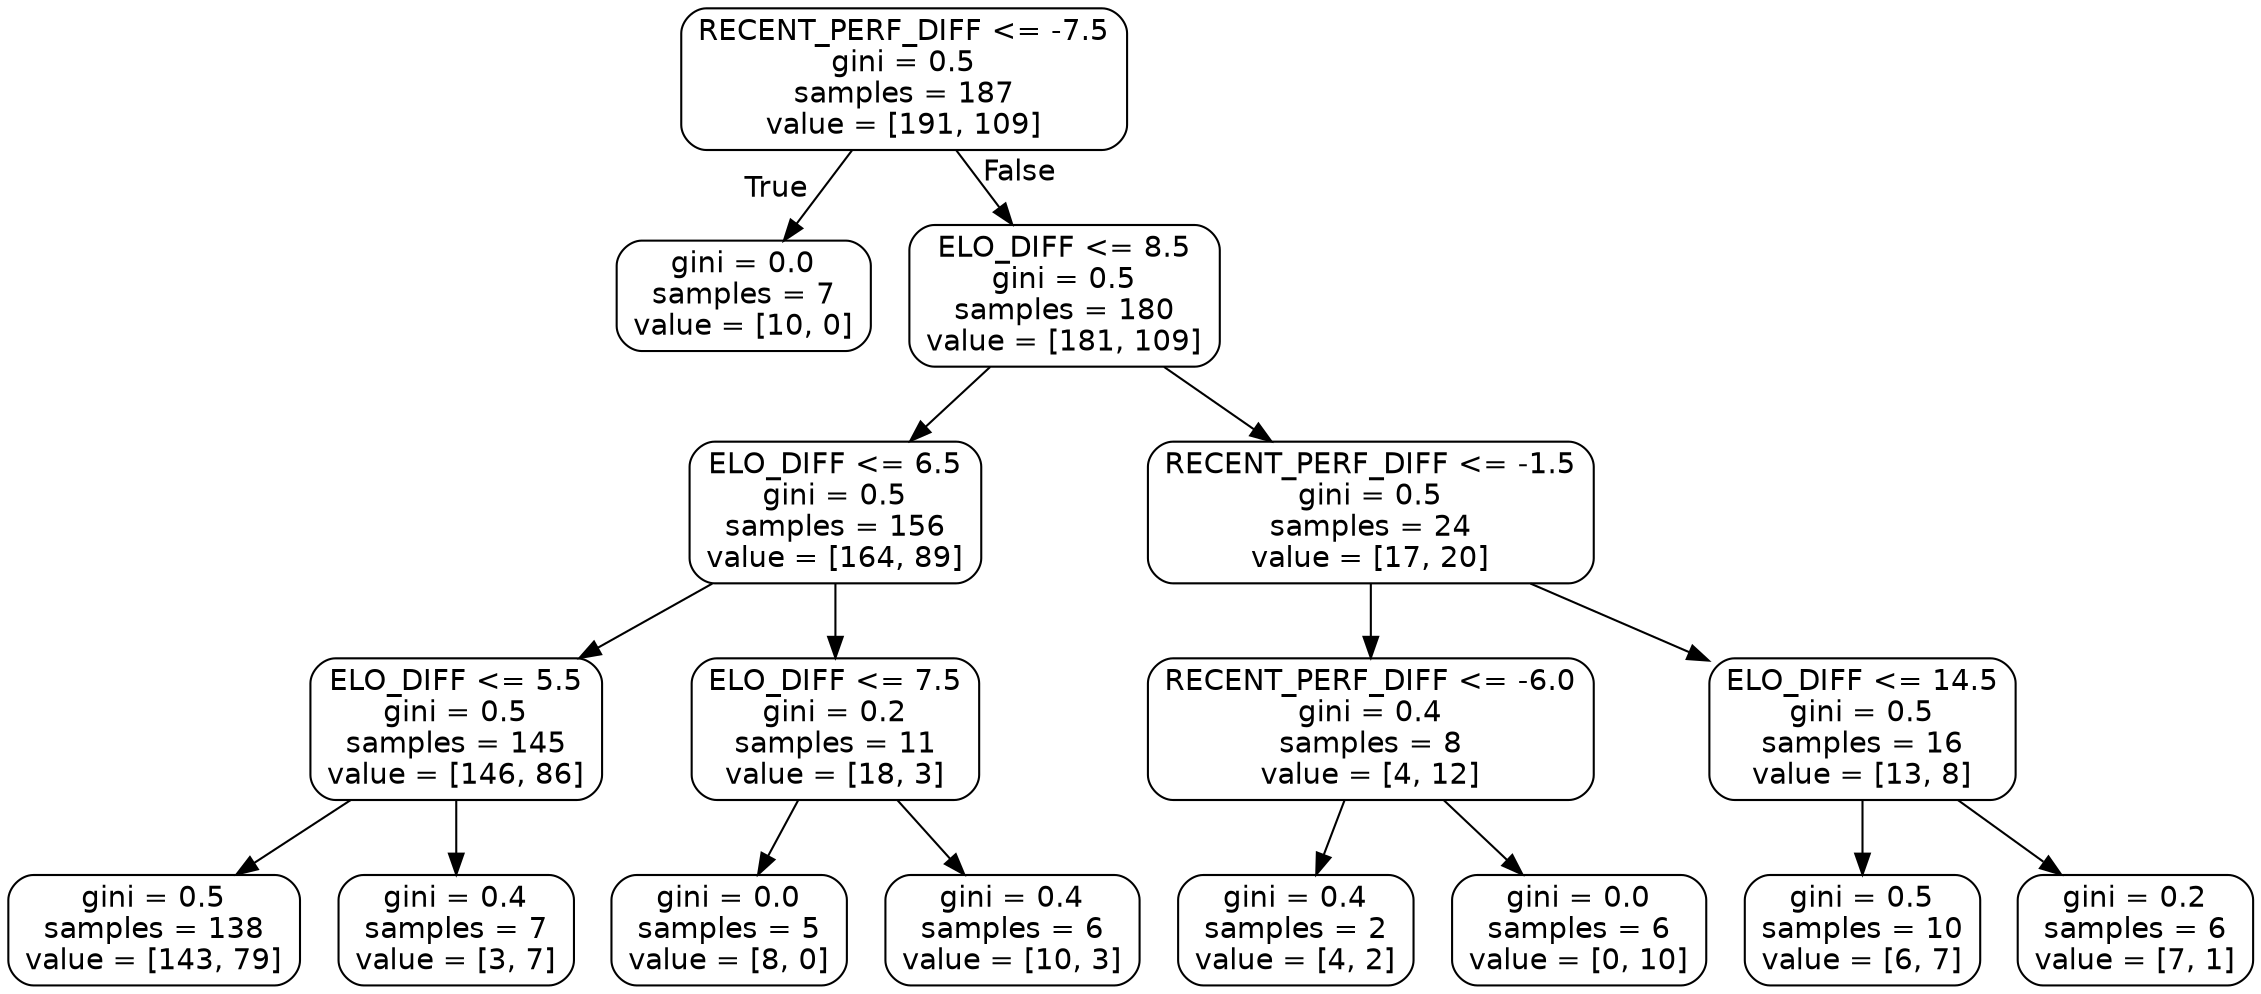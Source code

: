 digraph Tree {
node [shape=box, style="rounded", color="black", fontname="helvetica"] ;
edge [fontname="helvetica"] ;
0 [label="RECENT_PERF_DIFF <= -7.5\ngini = 0.5\nsamples = 187\nvalue = [191, 109]"] ;
1 [label="gini = 0.0\nsamples = 7\nvalue = [10, 0]"] ;
0 -> 1 [labeldistance=2.5, labelangle=45, headlabel="True"] ;
2 [label="ELO_DIFF <= 8.5\ngini = 0.5\nsamples = 180\nvalue = [181, 109]"] ;
0 -> 2 [labeldistance=2.5, labelangle=-45, headlabel="False"] ;
3 [label="ELO_DIFF <= 6.5\ngini = 0.5\nsamples = 156\nvalue = [164, 89]"] ;
2 -> 3 ;
4 [label="ELO_DIFF <= 5.5\ngini = 0.5\nsamples = 145\nvalue = [146, 86]"] ;
3 -> 4 ;
5 [label="gini = 0.5\nsamples = 138\nvalue = [143, 79]"] ;
4 -> 5 ;
6 [label="gini = 0.4\nsamples = 7\nvalue = [3, 7]"] ;
4 -> 6 ;
7 [label="ELO_DIFF <= 7.5\ngini = 0.2\nsamples = 11\nvalue = [18, 3]"] ;
3 -> 7 ;
8 [label="gini = 0.0\nsamples = 5\nvalue = [8, 0]"] ;
7 -> 8 ;
9 [label="gini = 0.4\nsamples = 6\nvalue = [10, 3]"] ;
7 -> 9 ;
10 [label="RECENT_PERF_DIFF <= -1.5\ngini = 0.5\nsamples = 24\nvalue = [17, 20]"] ;
2 -> 10 ;
11 [label="RECENT_PERF_DIFF <= -6.0\ngini = 0.4\nsamples = 8\nvalue = [4, 12]"] ;
10 -> 11 ;
12 [label="gini = 0.4\nsamples = 2\nvalue = [4, 2]"] ;
11 -> 12 ;
13 [label="gini = 0.0\nsamples = 6\nvalue = [0, 10]"] ;
11 -> 13 ;
14 [label="ELO_DIFF <= 14.5\ngini = 0.5\nsamples = 16\nvalue = [13, 8]"] ;
10 -> 14 ;
15 [label="gini = 0.5\nsamples = 10\nvalue = [6, 7]"] ;
14 -> 15 ;
16 [label="gini = 0.2\nsamples = 6\nvalue = [7, 1]"] ;
14 -> 16 ;
}
